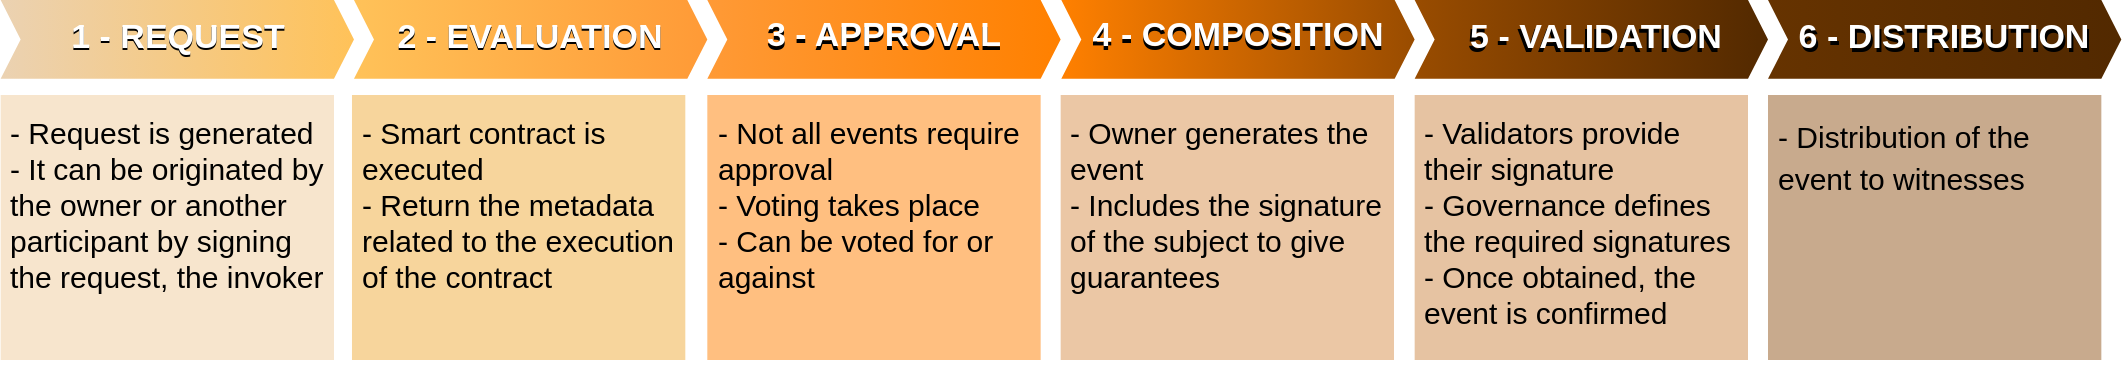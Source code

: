 <mxfile version="21.5.0" type="embed" pages="5">
    <diagram id="1zcTAVt1k4KSup7FvAfL" name="event-life-cycle">
        <mxGraphModel dx="994" dy="518" grid="1" gridSize="10" guides="1" tooltips="1" connect="1" arrows="1" fold="1" page="0" pageScale="1" pageWidth="827" pageHeight="1169" math="0" shadow="0">
            <root>
                <mxCell id="3D7FDG2aXA9G618_Kong-0"/>
                <mxCell id="3D7FDG2aXA9G618_Kong-1" parent="3D7FDG2aXA9G618_Kong-0"/>
                <mxCell id="3D7FDG2aXA9G618_Kong-7" value="&lt;div style=&quot;&quot;&gt;&lt;div style=&quot;&quot;&gt;&lt;span style=&quot;font-size: 15px; background-color: initial;&quot;&gt;- S&lt;/span&gt;mart contract is executed&lt;/div&gt;&lt;div style=&quot;&quot;&gt;- Return the metadata related to the execution of the contract&lt;/div&gt;&lt;/div&gt;" style="shape=rect;fillColor=#F7D59C;strokeColor=none;fontSize=15;html=1;whiteSpace=wrap;align=left;verticalAlign=top;spacing=5;rounded=0;" parent="3D7FDG2aXA9G618_Kong-1" vertex="1">
                    <mxGeometry x="-109.01" y="167.5" width="166.67" height="132.5" as="geometry"/>
                </mxCell>
                <mxCell id="3D7FDG2aXA9G618_Kong-10" value="&lt;div style=&quot;font-size: 15px;&quot;&gt;- Not all events require approval&lt;/div&gt;&lt;div style=&quot;font-size: 15px;&quot;&gt;- Voting takes place&lt;/div&gt;&lt;div style=&quot;font-size: 15px;&quot;&gt;-&amp;nbsp;Can be voted for or against&lt;/div&gt;" style="shape=rect;fillColor=#FFBF80;strokeColor=none;fontSize=15;html=1;whiteSpace=wrap;align=left;verticalAlign=top;spacing=5;rounded=0;" parent="3D7FDG2aXA9G618_Kong-1" vertex="1">
                    <mxGeometry x="68.66" y="167.5" width="166.67" height="132.5" as="geometry"/>
                </mxCell>
                <mxCell id="zji8N-b991imn8FverHJ-0" value="" style="shape=step;perimeter=stepPerimeter;whiteSpace=wrap;html=1;fixedSize=1;size=10;fillColor=#EBD2B2;strokeColor=none;fontSize=17;fontColor=#FFFFFF;fontStyle=1;align=center;rounded=0;gradientColor=#FFC259;gradientDirection=east;shadow=0;labelBorderColor=none;labelBackgroundColor=none;" parent="3D7FDG2aXA9G618_Kong-1" vertex="1">
                    <mxGeometry x="-284.68" y="120" width="176.67" height="39.375" as="geometry"/>
                </mxCell>
                <mxCell id="zji8N-b991imn8FverHJ-1" value="&lt;div style=&quot;font-size: 15px;&quot;&gt;- Request is generated&lt;/div&gt;&lt;div style=&quot;font-size: 15px;&quot;&gt;- It can be originated by the owner or another participant by signing the request, the invoker&lt;/div&gt;" style="shape=rect;fillColor=#F7E5CD;strokeColor=none;fontSize=15;html=1;whiteSpace=wrap;align=left;verticalAlign=top;spacing=5;rounded=0;" parent="3D7FDG2aXA9G618_Kong-1" vertex="1">
                    <mxGeometry x="-284.68" y="167.5" width="166.67" height="132.5" as="geometry"/>
                </mxCell>
                <mxCell id="PFTVn4rHt_c6S9Pr9B8e-0" value="" style="group" parent="3D7FDG2aXA9G618_Kong-1" vertex="1" connectable="0">
                    <mxGeometry x="68.657" y="120" width="176.67" height="184.69" as="geometry"/>
                </mxCell>
                <mxCell id="3D7FDG2aXA9G618_Kong-3" value="" style="shape=step;perimeter=stepPerimeter;whiteSpace=wrap;html=1;fixedSize=1;size=10;fillColor=#FF9A36;strokeColor=none;fontSize=17;fontColor=#FFFFFF;fontStyle=1;align=center;rounded=0;gradientColor=#FF8000;gradientDirection=east;" parent="PFTVn4rHt_c6S9Pr9B8e-0" vertex="1">
                    <mxGeometry x="1.421e-14" width="176.67" height="39.375" as="geometry"/>
                </mxCell>
                <mxCell id="MSrR4TBd-L7hS1zNSrKN-12" value="&lt;span style=&quot;font-size: 17px; font-weight: 700;&quot;&gt;3 - APPROVAL&lt;/span&gt;" style="text;html=1;strokeColor=none;fillColor=none;align=center;verticalAlign=middle;whiteSpace=wrap;rounded=0;shadow=1;labelBackgroundColor=none;labelBorderColor=none;fontColor=#000000;" parent="PFTVn4rHt_c6S9Pr9B8e-0" vertex="1">
                    <mxGeometry x="13.335" y="4.69" width="150" height="30" as="geometry"/>
                </mxCell>
                <mxCell id="MSrR4TBd-L7hS1zNSrKN-8" value="&lt;span style=&quot;font-size: 17px; font-weight: 700;&quot;&gt;3 - APPROVAL&lt;/span&gt;" style="text;html=1;strokeColor=none;fillColor=none;align=center;verticalAlign=middle;whiteSpace=wrap;rounded=0;shadow=0;labelBackgroundColor=none;labelBorderColor=none;fontColor=#FFFFFF;" parent="PFTVn4rHt_c6S9Pr9B8e-0" vertex="1">
                    <mxGeometry x="13.335" y="2.69" width="150" height="30" as="geometry"/>
                </mxCell>
                <mxCell id="MSrR4TBd-L7hS1zNSrKN-9" value="&lt;span style=&quot;font-size: 17px; font-weight: 700;&quot;&gt;1 - REQUEST&lt;/span&gt;" style="text;html=1;strokeColor=none;fillColor=none;align=center;verticalAlign=middle;whiteSpace=wrap;rounded=0;shadow=0;labelBackgroundColor=none;labelBorderColor=none;fontColor=#000000;" parent="3D7FDG2aXA9G618_Kong-1" vertex="1">
                    <mxGeometry x="-271.345" y="124.69" width="150" height="30" as="geometry"/>
                </mxCell>
                <mxCell id="MSrR4TBd-L7hS1zNSrKN-5" value="&lt;span style=&quot;font-size: 17px; font-weight: 700;&quot;&gt;1 - REQUEST&lt;/span&gt;" style="text;html=1;strokeColor=none;fillColor=none;align=center;verticalAlign=middle;whiteSpace=wrap;rounded=0;shadow=0;labelBackgroundColor=none;labelBorderColor=none;fontColor=#FFFFFF;" parent="3D7FDG2aXA9G618_Kong-1" vertex="1">
                    <mxGeometry x="-271.345" y="122.69" width="150" height="32" as="geometry"/>
                </mxCell>
                <mxCell id="3D7FDG2aXA9G618_Kong-2" value="" style="shape=step;perimeter=stepPerimeter;whiteSpace=wrap;html=1;fixedSize=1;size=10;fillColor=#FFC259;strokeColor=none;fontSize=17;fontColor=#FFFFFF;fontStyle=1;align=center;rounded=0;gradientColor=#FF9A36;gradientDirection=east;" parent="3D7FDG2aXA9G618_Kong-1" vertex="1">
                    <mxGeometry x="-108.01" y="120" width="176.67" height="39.375" as="geometry"/>
                </mxCell>
                <mxCell id="MSrR4TBd-L7hS1zNSrKN-11" value="&lt;span style=&quot;font-weight: 700; font-size: 17px;&quot;&gt;2 - EVALUATION&lt;/span&gt;" style="text;html=1;strokeColor=none;fillColor=none;align=center;verticalAlign=middle;whiteSpace=wrap;rounded=0;shadow=1;labelBackgroundColor=none;labelBorderColor=none;fontColor=#000000;" parent="3D7FDG2aXA9G618_Kong-1" vertex="1">
                    <mxGeometry x="-94.675" y="124.69" width="150" height="30" as="geometry"/>
                </mxCell>
                <mxCell id="MSrR4TBd-L7hS1zNSrKN-7" value="&lt;span style=&quot;font-size: 17px; font-weight: 700;&quot;&gt;2 - EVALUATION&lt;/span&gt;" style="text;html=1;strokeColor=none;fillColor=none;align=center;verticalAlign=middle;whiteSpace=wrap;rounded=0;shadow=0;labelBackgroundColor=none;labelBorderColor=none;fontColor=#FFFFFF;" parent="3D7FDG2aXA9G618_Kong-1" vertex="1">
                    <mxGeometry x="-94.675" y="124.25" width="150" height="30" as="geometry"/>
                </mxCell>
                <mxCell id="3D7FDG2aXA9G618_Kong-4" value="" style="shape=step;perimeter=stepPerimeter;whiteSpace=wrap;html=1;fixedSize=1;size=10;fillColor=#FF8000;strokeColor=none;fontSize=17;fontColor=#FFFFFF;fontStyle=1;align=center;rounded=0;gradientColor=#994C00;gradientDirection=east;" parent="3D7FDG2aXA9G618_Kong-1" vertex="1">
                    <mxGeometry x="245.66" y="120" width="176.67" height="39.38" as="geometry"/>
                </mxCell>
                <mxCell id="3D7FDG2aXA9G618_Kong-13" value="&lt;div style=&quot;font-size: 15px;&quot;&gt;&lt;div style=&quot;border-color: var(--border-color); font-size: 15px;&quot;&gt;&lt;div style=&quot;border-color: var(--border-color);&quot;&gt;- Owner generates the event&lt;/div&gt;&lt;div style=&quot;border-color: var(--border-color);&quot;&gt;- Includes the signature of the subject to give guarantees&lt;/div&gt;&lt;/div&gt;&lt;/div&gt;" style="shape=rect;fillColor=#EBC7A5;strokeColor=none;fontSize=15;html=1;whiteSpace=wrap;align=left;verticalAlign=top;spacing=5;rounded=0;" parent="3D7FDG2aXA9G618_Kong-1" vertex="1">
                    <mxGeometry x="245.33" y="167.5" width="166.67" height="132.5" as="geometry"/>
                </mxCell>
                <mxCell id="MSrR4TBd-L7hS1zNSrKN-10" value="&lt;span style=&quot;font-size: 17px; font-weight: 700;&quot;&gt;4 - COMPOSITION&lt;/span&gt;" style="text;html=1;strokeColor=none;fillColor=none;align=center;verticalAlign=middle;whiteSpace=wrap;rounded=0;shadow=1;labelBackgroundColor=none;labelBorderColor=none;fontColor=#000000;" parent="3D7FDG2aXA9G618_Kong-1" vertex="1">
                    <mxGeometry x="258.995" y="124.69" width="150" height="30" as="geometry"/>
                </mxCell>
                <mxCell id="MSrR4TBd-L7hS1zNSrKN-6" value="&lt;span style=&quot;font-size: 17px; font-weight: 700;&quot;&gt;4 - COMPOSITION&lt;/span&gt;" style="text;html=1;strokeColor=none;fillColor=none;align=center;verticalAlign=middle;whiteSpace=wrap;rounded=0;shadow=0;labelBackgroundColor=none;labelBorderColor=none;fontColor=#FFFFFF;" parent="3D7FDG2aXA9G618_Kong-1" vertex="1">
                    <mxGeometry x="258.995" y="122.69" width="150" height="30" as="geometry"/>
                </mxCell>
                <mxCell id="VXS1nXUSuqMABbqbhZp8-0" value="" style="shape=step;perimeter=stepPerimeter;whiteSpace=wrap;html=1;fixedSize=1;size=10;fillColor=#994C00;strokeColor=none;fontSize=17;fontColor=#FFFFFF;fontStyle=1;align=center;rounded=0;gradientColor=#522900;gradientDirection=east;" parent="3D7FDG2aXA9G618_Kong-1" vertex="1">
                    <mxGeometry x="422.33" y="120" width="176.67" height="39.38" as="geometry"/>
                </mxCell>
                <mxCell id="VXS1nXUSuqMABbqbhZp8-2" value="&lt;span style=&quot;font-size: 17px; font-weight: 700;&quot;&gt;5 - VALIDATION&lt;/span&gt;" style="text;html=1;strokeColor=none;fillColor=none;align=center;verticalAlign=middle;whiteSpace=wrap;rounded=0;shadow=1;labelBackgroundColor=none;labelBorderColor=none;fontColor=#000000;" parent="3D7FDG2aXA9G618_Kong-1" vertex="1">
                    <mxGeometry x="436.665" y="125.69" width="150" height="30" as="geometry"/>
                </mxCell>
                <mxCell id="VXS1nXUSuqMABbqbhZp8-3" value="&lt;span style=&quot;font-size: 17px; font-weight: 700;&quot;&gt;5 - VALIDATION&lt;/span&gt;" style="text;html=1;strokeColor=none;fillColor=none;align=center;verticalAlign=middle;whiteSpace=wrap;rounded=0;shadow=0;labelBackgroundColor=none;labelBorderColor=none;fontColor=#FFFFFF;" parent="3D7FDG2aXA9G618_Kong-1" vertex="1">
                    <mxGeometry x="440" y="124.25" width="145.66" height="30" as="geometry"/>
                </mxCell>
                <mxCell id="19" value="" style="shape=step;perimeter=stepPerimeter;whiteSpace=wrap;html=1;fixedSize=1;size=10;fillColor=#663300;strokeColor=none;fontSize=17;fontColor=#FFFFFF;fontStyle=1;align=center;rounded=0;gradientColor=#522900;gradientDirection=east;" vertex="1" parent="3D7FDG2aXA9G618_Kong-1">
                    <mxGeometry x="599" y="120" width="176.67" height="39.38" as="geometry"/>
                </mxCell>
                <mxCell id="20" value="&lt;div style=&quot;font-size: 15px; line-height: 140%;&quot;&gt;&lt;div style=&quot;line-height: 140%;&quot;&gt;- Distribution of the event to witnesses&lt;/div&gt;&lt;div style=&quot;line-height: 140%;&quot;&gt;&lt;br&gt;&lt;/div&gt;&lt;/div&gt;" style="shape=rect;fillColor=#c8aa8d;strokeColor=none;fontSize=16;html=1;whiteSpace=wrap;align=left;verticalAlign=top;spacing=5;rounded=0;" vertex="1" parent="3D7FDG2aXA9G618_Kong-1">
                    <mxGeometry x="599" y="167.5" width="166.67" height="132.5" as="geometry"/>
                </mxCell>
                <mxCell id="21" value="&lt;span style=&quot;font-weight: 700; font-size: 17px;&quot;&gt;6 - DISTRIBUTION&lt;/span&gt;" style="text;html=1;strokeColor=none;fillColor=none;align=center;verticalAlign=middle;whiteSpace=wrap;rounded=0;shadow=1;labelBackgroundColor=none;labelBorderColor=none;fontColor=#000000;" vertex="1" parent="3D7FDG2aXA9G618_Kong-1">
                    <mxGeometry x="613.335" y="125.69" width="150" height="30" as="geometry"/>
                </mxCell>
                <mxCell id="22" value="&lt;span style=&quot;font-size: 17px; font-weight: 700;&quot;&gt;6 - DISTRIBUTION&lt;/span&gt;" style="text;html=1;strokeColor=none;fillColor=none;align=center;verticalAlign=middle;whiteSpace=wrap;rounded=0;shadow=0;labelBackgroundColor=none;labelBorderColor=none;fontColor=#FFFFFF;" vertex="1" parent="3D7FDG2aXA9G618_Kong-1">
                    <mxGeometry x="612.335" y="124.25" width="150" height="30" as="geometry"/>
                </mxCell>
                <mxCell id="23" value="&lt;div style=&quot;font-size: 15px;&quot;&gt;&lt;div style=&quot;border-color: var(--border-color); font-size: 15px;&quot;&gt;- Validators provide their signature&lt;/div&gt;&lt;div style=&quot;border-color: var(--border-color); font-size: 15px;&quot;&gt;- Governance defines the required signatures&lt;/div&gt;&lt;div style=&quot;border-color: var(--border-color); font-size: 15px;&quot;&gt;- Once obtained, the event is confirmed&lt;/div&gt;&lt;/div&gt;" style="shape=rect;fillColor=#E6C3A2;strokeColor=none;fontSize=15;html=1;whiteSpace=wrap;align=left;verticalAlign=top;spacing=5;rounded=0;" vertex="1" parent="3D7FDG2aXA9G618_Kong-1">
                    <mxGeometry x="422.33" y="167.5" width="166.67" height="132.5" as="geometry"/>
                </mxCell>
            </root>
        </mxGraphModel>
    </diagram>
    <diagram name="elc-request" id="ZH4E3X_eIG_NYbIEjOJw">
        <mxGraphModel dx="1004" dy="414" grid="1" gridSize="10" guides="1" tooltips="1" connect="1" arrows="1" fold="1" page="1" pageScale="1" pageWidth="827" pageHeight="1169" math="0" shadow="0">
            <root>
                <mxCell id="dDCduzP2diUJze8aiC3Q-0"/>
                <mxCell id="dDCduzP2diUJze8aiC3Q-1" parent="dDCduzP2diUJze8aiC3Q-0"/>
                <mxCell id="dDCduzP2diUJze8aiC3Q-3" value="" style="group" parent="dDCduzP2diUJze8aiC3Q-1" vertex="1" connectable="0">
                    <mxGeometry x="200" y="240" width="120" height="65" as="geometry"/>
                </mxCell>
                <mxCell id="dDCduzP2diUJze8aiC3Q-4" value="&lt;div&gt;&lt;br&gt;&lt;/div&gt;" style="rounded=1;whiteSpace=wrap;html=1;fillColor=#fff2cc;strokeColor=#d6b656;" parent="dDCduzP2diUJze8aiC3Q-3" vertex="1">
                    <mxGeometry width="120" height="65" as="geometry"/>
                </mxCell>
                <mxCell id="dDCduzP2diUJze8aiC3Q-5" value="Event request" style="text;html=1;strokeColor=none;fillColor=none;align=center;verticalAlign=middle;whiteSpace=wrap;rounded=0;" parent="dDCduzP2diUJze8aiC3Q-3" vertex="1">
                    <mxGeometry x="15" y="3" width="90" height="10" as="geometry"/>
                </mxCell>
                <mxCell id="dDCduzP2diUJze8aiC3Q-6" value="&lt;div&gt;Invoker signature&lt;br&gt;&lt;/div&gt;" style="rounded=1;whiteSpace=wrap;html=1;fillColor=#f8cecc;strokeColor=#b85450;dashed=1;" parent="dDCduzP2diUJze8aiC3Q-3" vertex="1">
                    <mxGeometry x="10" y="40" width="100" height="20" as="geometry"/>
                </mxCell>
                <mxCell id="dDCduzP2diUJze8aiC3Q-7" value="&lt;div&gt;Content&lt;br&gt;&lt;/div&gt;" style="rounded=1;whiteSpace=wrap;html=1;fillColor=#dae8fc;strokeColor=#6c8ebf;" parent="dDCduzP2diUJze8aiC3Q-3" vertex="1">
                    <mxGeometry x="10" y="16" width="100" height="20" as="geometry"/>
                </mxCell>
            </root>
        </mxGraphModel>
    </diagram>
    <diagram name="elc-approval" id="gNj-EA2J8fHijZxM0nG6">
        <mxGraphModel dx="1004" dy="414" grid="1" gridSize="10" guides="1" tooltips="1" connect="1" arrows="1" fold="1" page="1" pageScale="1" pageWidth="827" pageHeight="1169" math="0" shadow="0">
            <root>
                <mxCell id="Jkv9Ta_9DxzxKRtZIUc8-0"/>
                <mxCell id="Jkv9Ta_9DxzxKRtZIUc8-1" parent="Jkv9Ta_9DxzxKRtZIUc8-0"/>
                <mxCell id="Jkv9Ta_9DxzxKRtZIUc8-2" value="" style="group" parent="Jkv9Ta_9DxzxKRtZIUc8-1" vertex="1" connectable="0">
                    <mxGeometry x="20" y="250" width="120" height="106" as="geometry"/>
                </mxCell>
                <mxCell id="Jkv9Ta_9DxzxKRtZIUc8-3" value="" style="group" parent="Jkv9Ta_9DxzxKRtZIUc8-2" vertex="1" connectable="0">
                    <mxGeometry width="120" height="65" as="geometry"/>
                </mxCell>
                <mxCell id="Jkv9Ta_9DxzxKRtZIUc8-4" value="&lt;div&gt;&lt;br&gt;&lt;/div&gt;" style="rounded=1;whiteSpace=wrap;html=1;fillColor=#fff2cc;strokeColor=#d6b656;" parent="Jkv9Ta_9DxzxKRtZIUc8-3" vertex="1">
                    <mxGeometry width="120" height="65" as="geometry"/>
                </mxCell>
                <mxCell id="Jkv9Ta_9DxzxKRtZIUc8-5" value="Event request" style="text;html=1;strokeColor=none;fillColor=none;align=center;verticalAlign=middle;whiteSpace=wrap;rounded=0;" parent="Jkv9Ta_9DxzxKRtZIUc8-3" vertex="1">
                    <mxGeometry x="15" y="3" width="90" height="10" as="geometry"/>
                </mxCell>
                <mxCell id="Jkv9Ta_9DxzxKRtZIUc8-6" value="&lt;div&gt;Invoker signature&lt;br&gt;&lt;/div&gt;" style="rounded=1;whiteSpace=wrap;html=1;fillColor=#f8cecc;strokeColor=#b85450;dashed=1;" parent="Jkv9Ta_9DxzxKRtZIUc8-3" vertex="1">
                    <mxGeometry x="10" y="40" width="100" height="20" as="geometry"/>
                </mxCell>
                <mxCell id="Jkv9Ta_9DxzxKRtZIUc8-7" value="&lt;div&gt;Content&lt;br&gt;&lt;/div&gt;" style="rounded=1;whiteSpace=wrap;html=1;fillColor=#dae8fc;strokeColor=#6c8ebf;" parent="Jkv9Ta_9DxzxKRtZIUc8-3" vertex="1">
                    <mxGeometry x="10" y="16" width="100" height="20" as="geometry"/>
                </mxCell>
                <mxCell id="Jkv9Ta_9DxzxKRtZIUc8-8" value="" style="group" parent="Jkv9Ta_9DxzxKRtZIUc8-1" vertex="1" connectable="0">
                    <mxGeometry x="190" y="230" width="120" height="106" as="geometry"/>
                </mxCell>
                <mxCell id="Jkv9Ta_9DxzxKRtZIUc8-9" value="" style="group" parent="Jkv9Ta_9DxzxKRtZIUc8-8" vertex="1" connectable="0">
                    <mxGeometry y="77" width="120" height="29" as="geometry"/>
                </mxCell>
                <mxCell id="Jkv9Ta_9DxzxKRtZIUc8-10" value="&lt;div&gt;Approver signature&lt;br&gt;&lt;/div&gt;" style="rounded=1;whiteSpace=wrap;html=1;fillColor=#f8cecc;strokeColor=#b85450;dashed=1;" parent="Jkv9Ta_9DxzxKRtZIUc8-9" vertex="1">
                    <mxGeometry width="110" height="20" as="geometry"/>
                </mxCell>
                <mxCell id="Jkv9Ta_9DxzxKRtZIUc8-11" value="&lt;div&gt;Approver signature&lt;br&gt;&lt;/div&gt;" style="rounded=1;whiteSpace=wrap;html=1;fillColor=#f8cecc;strokeColor=#b85450;dashed=1;" parent="Jkv9Ta_9DxzxKRtZIUc8-9" vertex="1">
                    <mxGeometry x="5" y="5" width="110" height="20" as="geometry"/>
                </mxCell>
                <mxCell id="Jkv9Ta_9DxzxKRtZIUc8-12" value="&lt;div&gt;Approver signature&lt;br&gt;&lt;/div&gt;" style="rounded=1;whiteSpace=wrap;html=1;fillColor=#f8cecc;strokeColor=#b85450;dashed=1;" parent="Jkv9Ta_9DxzxKRtZIUc8-9" vertex="1">
                    <mxGeometry x="10" y="9" width="110" height="20" as="geometry"/>
                </mxCell>
                <mxCell id="Jkv9Ta_9DxzxKRtZIUc8-13" style="edgeStyle=none;html=1;exitX=0.5;exitY=0;exitDx=0;exitDy=0;entryX=0.459;entryY=1.002;entryDx=0;entryDy=0;entryPerimeter=0;" parent="Jkv9Ta_9DxzxKRtZIUc8-8" source="Jkv9Ta_9DxzxKRtZIUc8-10" target="Jkv9Ta_9DxzxKRtZIUc8-15" edge="1">
                    <mxGeometry relative="1" as="geometry">
                        <mxPoint x="64" y="80" as="sourcePoint"/>
                        <mxPoint x="55" y="70" as="targetPoint"/>
                    </mxGeometry>
                </mxCell>
                <mxCell id="Jkv9Ta_9DxzxKRtZIUc8-14" value="" style="group" parent="Jkv9Ta_9DxzxKRtZIUc8-8" vertex="1" connectable="0">
                    <mxGeometry width="120" height="65" as="geometry"/>
                </mxCell>
                <mxCell id="Jkv9Ta_9DxzxKRtZIUc8-15" value="&lt;div&gt;&lt;br&gt;&lt;/div&gt;" style="rounded=1;whiteSpace=wrap;html=1;fillColor=#fff2cc;strokeColor=#d6b656;" parent="Jkv9Ta_9DxzxKRtZIUc8-14" vertex="1">
                    <mxGeometry width="120" height="65" as="geometry"/>
                </mxCell>
                <mxCell id="Jkv9Ta_9DxzxKRtZIUc8-16" value="Event request" style="text;html=1;strokeColor=none;fillColor=none;align=center;verticalAlign=middle;whiteSpace=wrap;rounded=0;" parent="Jkv9Ta_9DxzxKRtZIUc8-14" vertex="1">
                    <mxGeometry x="15" y="3" width="90" height="10" as="geometry"/>
                </mxCell>
                <mxCell id="Jkv9Ta_9DxzxKRtZIUc8-17" value="&lt;div&gt;Invoker signature&lt;br&gt;&lt;/div&gt;" style="rounded=1;whiteSpace=wrap;html=1;fillColor=#f8cecc;strokeColor=#b85450;dashed=1;" parent="Jkv9Ta_9DxzxKRtZIUc8-14" vertex="1">
                    <mxGeometry x="10" y="40" width="100" height="20" as="geometry"/>
                </mxCell>
                <mxCell id="Jkv9Ta_9DxzxKRtZIUc8-18" value="&lt;div&gt;Content&lt;br&gt;&lt;/div&gt;" style="rounded=1;whiteSpace=wrap;html=1;fillColor=#dae8fc;strokeColor=#6c8ebf;" parent="Jkv9Ta_9DxzxKRtZIUc8-14" vertex="1">
                    <mxGeometry x="10" y="16" width="100" height="20" as="geometry"/>
                </mxCell>
                <mxCell id="Jkv9Ta_9DxzxKRtZIUc8-19" value="" style="shape=flexArrow;endArrow=classic;html=1;fillColor=#A1A1A1;strokeColor=none;width=7.222;endSize=4.203;endWidth=11.883;" parent="Jkv9Ta_9DxzxKRtZIUc8-1" edge="1">
                    <mxGeometry width="50" height="50" relative="1" as="geometry">
                        <mxPoint x="150" y="282.76" as="sourcePoint"/>
                        <mxPoint x="180" y="282.76" as="targetPoint"/>
                    </mxGeometry>
                </mxCell>
            </root>
        </mxGraphModel>
    </diagram>
    <diagram id="ZJOfFJzypOt2eD_Vw1f1" name="elc-generation">
        <mxGraphModel dx="1004" dy="414" grid="1" gridSize="10" guides="1" tooltips="1" connect="1" arrows="1" fold="1" page="1" pageScale="1" pageWidth="827" pageHeight="1169" math="0" shadow="0">
            <root>
                <mxCell id="0"/>
                <mxCell id="1" parent="0"/>
                <mxCell id="nVv_LCEXnK_jE2LSABRJ-8" value="" style="group" parent="1" vertex="1" connectable="0">
                    <mxGeometry x="20" y="250" width="120" height="106" as="geometry"/>
                </mxCell>
                <mxCell id="nVv_LCEXnK_jE2LSABRJ-14" value="" style="group" parent="nVv_LCEXnK_jE2LSABRJ-8" vertex="1" connectable="0">
                    <mxGeometry width="120" height="65" as="geometry"/>
                </mxCell>
                <mxCell id="nVv_LCEXnK_jE2LSABRJ-15" value="&lt;div&gt;&lt;br&gt;&lt;/div&gt;" style="rounded=1;whiteSpace=wrap;html=1;fillColor=#fff2cc;strokeColor=#d6b656;" parent="nVv_LCEXnK_jE2LSABRJ-14" vertex="1">
                    <mxGeometry width="120" height="65" as="geometry"/>
                </mxCell>
                <mxCell id="nVv_LCEXnK_jE2LSABRJ-16" value="Event request" style="text;html=1;strokeColor=none;fillColor=none;align=center;verticalAlign=middle;whiteSpace=wrap;rounded=0;" parent="nVv_LCEXnK_jE2LSABRJ-14" vertex="1">
                    <mxGeometry x="15" y="3" width="90" height="10" as="geometry"/>
                </mxCell>
                <mxCell id="nVv_LCEXnK_jE2LSABRJ-17" value="&lt;div&gt;Invoker signature&lt;br&gt;&lt;/div&gt;" style="rounded=1;whiteSpace=wrap;html=1;fillColor=#f8cecc;strokeColor=#b85450;dashed=1;" parent="nVv_LCEXnK_jE2LSABRJ-14" vertex="1">
                    <mxGeometry x="10" y="40" width="100" height="20" as="geometry"/>
                </mxCell>
                <mxCell id="nVv_LCEXnK_jE2LSABRJ-18" value="&lt;div&gt;Content&lt;br&gt;&lt;/div&gt;" style="rounded=1;whiteSpace=wrap;html=1;fillColor=#dae8fc;strokeColor=#6c8ebf;" parent="nVv_LCEXnK_jE2LSABRJ-14" vertex="1">
                    <mxGeometry x="10" y="16" width="100" height="20" as="geometry"/>
                </mxCell>
                <mxCell id="nVv_LCEXnK_jE2LSABRJ-62" value="" style="group" parent="1" vertex="1" connectable="0">
                    <mxGeometry x="190" y="230" width="120" height="106" as="geometry"/>
                </mxCell>
                <mxCell id="nVv_LCEXnK_jE2LSABRJ-63" value="" style="group" parent="nVv_LCEXnK_jE2LSABRJ-62" vertex="1" connectable="0">
                    <mxGeometry y="77" width="120" height="29" as="geometry"/>
                </mxCell>
                <mxCell id="nVv_LCEXnK_jE2LSABRJ-64" value="&lt;div&gt;Approver signature&lt;br&gt;&lt;/div&gt;" style="rounded=1;whiteSpace=wrap;html=1;fillColor=#f8cecc;strokeColor=#b85450;dashed=1;" parent="nVv_LCEXnK_jE2LSABRJ-63" vertex="1">
                    <mxGeometry width="110" height="20" as="geometry"/>
                </mxCell>
                <mxCell id="nVv_LCEXnK_jE2LSABRJ-65" value="&lt;div&gt;Approver signature&lt;br&gt;&lt;/div&gt;" style="rounded=1;whiteSpace=wrap;html=1;fillColor=#f8cecc;strokeColor=#b85450;dashed=1;" parent="nVv_LCEXnK_jE2LSABRJ-63" vertex="1">
                    <mxGeometry x="5" y="5" width="110" height="20" as="geometry"/>
                </mxCell>
                <mxCell id="nVv_LCEXnK_jE2LSABRJ-66" value="&lt;div&gt;Approver signature&lt;br&gt;&lt;/div&gt;" style="rounded=1;whiteSpace=wrap;html=1;fillColor=#f8cecc;strokeColor=#b85450;dashed=1;" parent="nVv_LCEXnK_jE2LSABRJ-63" vertex="1">
                    <mxGeometry x="10" y="9" width="110" height="20" as="geometry"/>
                </mxCell>
                <mxCell id="nVv_LCEXnK_jE2LSABRJ-67" style="edgeStyle=none;html=1;exitX=0.5;exitY=0;exitDx=0;exitDy=0;entryX=0.459;entryY=1.002;entryDx=0;entryDy=0;entryPerimeter=0;" parent="nVv_LCEXnK_jE2LSABRJ-62" source="nVv_LCEXnK_jE2LSABRJ-64" target="nVv_LCEXnK_jE2LSABRJ-69" edge="1">
                    <mxGeometry relative="1" as="geometry">
                        <mxPoint x="64" y="80" as="sourcePoint"/>
                        <mxPoint x="55" y="70" as="targetPoint"/>
                    </mxGeometry>
                </mxCell>
                <mxCell id="nVv_LCEXnK_jE2LSABRJ-68" value="" style="group" parent="nVv_LCEXnK_jE2LSABRJ-62" vertex="1" connectable="0">
                    <mxGeometry width="120" height="65" as="geometry"/>
                </mxCell>
                <mxCell id="nVv_LCEXnK_jE2LSABRJ-69" value="&lt;div&gt;&lt;br&gt;&lt;/div&gt;" style="rounded=1;whiteSpace=wrap;html=1;fillColor=#fff2cc;strokeColor=#d6b656;" parent="nVv_LCEXnK_jE2LSABRJ-68" vertex="1">
                    <mxGeometry width="120" height="65" as="geometry"/>
                </mxCell>
                <mxCell id="nVv_LCEXnK_jE2LSABRJ-70" value="Event request" style="text;html=1;strokeColor=none;fillColor=none;align=center;verticalAlign=middle;whiteSpace=wrap;rounded=0;" parent="nVv_LCEXnK_jE2LSABRJ-68" vertex="1">
                    <mxGeometry x="15" y="3" width="90" height="10" as="geometry"/>
                </mxCell>
                <mxCell id="nVv_LCEXnK_jE2LSABRJ-71" value="&lt;div&gt;Invoker signature&lt;br&gt;&lt;/div&gt;" style="rounded=1;whiteSpace=wrap;html=1;fillColor=#f8cecc;strokeColor=#b85450;dashed=1;" parent="nVv_LCEXnK_jE2LSABRJ-68" vertex="1">
                    <mxGeometry x="10" y="40" width="100" height="20" as="geometry"/>
                </mxCell>
                <mxCell id="nVv_LCEXnK_jE2LSABRJ-72" value="&lt;div&gt;Content&lt;br&gt;&lt;/div&gt;" style="rounded=1;whiteSpace=wrap;html=1;fillColor=#dae8fc;strokeColor=#6c8ebf;" parent="nVv_LCEXnK_jE2LSABRJ-68" vertex="1">
                    <mxGeometry x="10" y="16" width="100" height="20" as="geometry"/>
                </mxCell>
                <mxCell id="JnJ1rThP4SIoPzgBZPe8-23" value="" style="shape=flexArrow;endArrow=classic;html=1;fillColor=#A1A1A1;strokeColor=none;width=7.222;endSize=4.203;endWidth=11.883;" parent="1" edge="1">
                    <mxGeometry width="50" height="50" relative="1" as="geometry">
                        <mxPoint x="150" y="282.76" as="sourcePoint"/>
                        <mxPoint x="180" y="282.76" as="targetPoint"/>
                    </mxGeometry>
                </mxCell>
                <mxCell id="JnJ1rThP4SIoPzgBZPe8-25" value="" style="shape=flexArrow;endArrow=classic;html=1;fillColor=#A1A1A1;strokeColor=none;width=7.222;endSize=4.203;endWidth=11.883;" parent="1" edge="1">
                    <mxGeometry width="50" height="50" relative="1" as="geometry">
                        <mxPoint x="320" y="282.76" as="sourcePoint"/>
                        <mxPoint x="350" y="282.76" as="targetPoint"/>
                    </mxGeometry>
                </mxCell>
                <mxCell id="JnJ1rThP4SIoPzgBZPe8-30" value="" style="group" parent="1" vertex="1" connectable="0">
                    <mxGeometry x="360" y="181" width="140" height="225" as="geometry"/>
                </mxCell>
                <mxCell id="JnJ1rThP4SIoPzgBZPe8-24" value="" style="group" parent="JnJ1rThP4SIoPzgBZPe8-30" vertex="1" connectable="0">
                    <mxGeometry width="140" height="190" as="geometry"/>
                </mxCell>
                <mxCell id="FTUDNyqa-5ZmyVYh3qCi-1" value="" style="rounded=1;whiteSpace=wrap;html=1;fillColor=#f5f5f5;fontColor=#333333;strokeColor=#666666;" parent="JnJ1rThP4SIoPzgBZPe8-24" vertex="1">
                    <mxGeometry width="140" height="190" as="geometry"/>
                </mxCell>
                <mxCell id="FTUDNyqa-5ZmyVYh3qCi-2" value="&lt;div&gt;Previous event hash&lt;br&gt;&lt;/div&gt;" style="rounded=1;whiteSpace=wrap;html=1;fillColor=#d5e8d4;strokeColor=#82b366;" parent="JnJ1rThP4SIoPzgBZPe8-24" vertex="1">
                    <mxGeometry x="10" y="132" width="120" height="20" as="geometry"/>
                </mxCell>
                <mxCell id="FTUDNyqa-5ZmyVYh3qCi-5" value="&lt;div&gt;Event metainfo&lt;br&gt;&lt;/div&gt;" style="rounded=1;whiteSpace=wrap;html=1;fillColor=#dae8fc;strokeColor=#6c8ebf;" parent="JnJ1rThP4SIoPzgBZPe8-24" vertex="1">
                    <mxGeometry x="10" y="157" width="120" height="20" as="geometry"/>
                </mxCell>
                <mxCell id="FTUDNyqa-5ZmyVYh3qCi-6" value="Event" style="text;html=1;strokeColor=none;fillColor=none;align=center;verticalAlign=middle;whiteSpace=wrap;rounded=0;" parent="JnJ1rThP4SIoPzgBZPe8-24" vertex="1">
                    <mxGeometry x="40" y="6" width="60" height="10" as="geometry"/>
                </mxCell>
                <mxCell id="FTUDNyqa-5ZmyVYh3qCi-7" value="" style="group" parent="JnJ1rThP4SIoPzgBZPe8-24" vertex="1" connectable="0">
                    <mxGeometry x="10" y="20" width="120" height="106" as="geometry"/>
                </mxCell>
                <mxCell id="FTUDNyqa-5ZmyVYh3qCi-8" value="" style="group" parent="FTUDNyqa-5ZmyVYh3qCi-7" vertex="1" connectable="0">
                    <mxGeometry y="77" width="120" height="29" as="geometry"/>
                </mxCell>
                <mxCell id="FTUDNyqa-5ZmyVYh3qCi-9" value="&lt;div&gt;Approver signature&lt;br&gt;&lt;/div&gt;" style="rounded=1;whiteSpace=wrap;html=1;fillColor=#f8cecc;strokeColor=#b85450;dashed=1;" parent="FTUDNyqa-5ZmyVYh3qCi-8" vertex="1">
                    <mxGeometry width="110" height="20" as="geometry"/>
                </mxCell>
                <mxCell id="FTUDNyqa-5ZmyVYh3qCi-10" value="&lt;div&gt;Approver signature&lt;br&gt;&lt;/div&gt;" style="rounded=1;whiteSpace=wrap;html=1;fillColor=#f8cecc;strokeColor=#b85450;dashed=1;" parent="FTUDNyqa-5ZmyVYh3qCi-8" vertex="1">
                    <mxGeometry x="5" y="5" width="110" height="20" as="geometry"/>
                </mxCell>
                <mxCell id="FTUDNyqa-5ZmyVYh3qCi-11" value="&lt;div&gt;Approver signature&lt;br&gt;&lt;/div&gt;" style="rounded=1;whiteSpace=wrap;html=1;fillColor=#f8cecc;strokeColor=#b85450;dashed=1;" parent="FTUDNyqa-5ZmyVYh3qCi-8" vertex="1">
                    <mxGeometry x="10" y="9" width="110" height="20" as="geometry"/>
                </mxCell>
                <mxCell id="FTUDNyqa-5ZmyVYh3qCi-12" style="edgeStyle=none;html=1;exitX=0.5;exitY=0;exitDx=0;exitDy=0;entryX=0.459;entryY=1.002;entryDx=0;entryDy=0;entryPerimeter=0;" parent="FTUDNyqa-5ZmyVYh3qCi-7" source="FTUDNyqa-5ZmyVYh3qCi-9" target="FTUDNyqa-5ZmyVYh3qCi-14" edge="1">
                    <mxGeometry relative="1" as="geometry">
                        <mxPoint x="64" y="80" as="sourcePoint"/>
                        <mxPoint x="55" y="70" as="targetPoint"/>
                    </mxGeometry>
                </mxCell>
                <mxCell id="FTUDNyqa-5ZmyVYh3qCi-13" value="" style="group" parent="FTUDNyqa-5ZmyVYh3qCi-7" vertex="1" connectable="0">
                    <mxGeometry width="120" height="65" as="geometry"/>
                </mxCell>
                <mxCell id="FTUDNyqa-5ZmyVYh3qCi-14" value="&lt;div&gt;&lt;br&gt;&lt;/div&gt;" style="rounded=1;whiteSpace=wrap;html=1;fillColor=#fff2cc;strokeColor=#d6b656;" parent="FTUDNyqa-5ZmyVYh3qCi-13" vertex="1">
                    <mxGeometry width="120" height="65" as="geometry"/>
                </mxCell>
                <mxCell id="FTUDNyqa-5ZmyVYh3qCi-15" value="Event request" style="text;html=1;strokeColor=none;fillColor=none;align=center;verticalAlign=middle;whiteSpace=wrap;rounded=0;" parent="FTUDNyqa-5ZmyVYh3qCi-13" vertex="1">
                    <mxGeometry x="15" y="3" width="90" height="10" as="geometry"/>
                </mxCell>
                <mxCell id="FTUDNyqa-5ZmyVYh3qCi-16" value="&lt;div&gt;Invoker signature&lt;br&gt;&lt;/div&gt;" style="rounded=1;whiteSpace=wrap;html=1;fillColor=#f8cecc;strokeColor=#b85450;dashed=1;" parent="FTUDNyqa-5ZmyVYh3qCi-13" vertex="1">
                    <mxGeometry x="10" y="40" width="100" height="20" as="geometry"/>
                </mxCell>
                <mxCell id="FTUDNyqa-5ZmyVYh3qCi-17" value="&lt;div&gt;Content&lt;br&gt;&lt;/div&gt;" style="rounded=1;whiteSpace=wrap;html=1;fillColor=#dae8fc;strokeColor=#6c8ebf;" parent="FTUDNyqa-5ZmyVYh3qCi-13" vertex="1">
                    <mxGeometry x="10" y="16" width="100" height="20" as="geometry"/>
                </mxCell>
                <mxCell id="JnJ1rThP4SIoPzgBZPe8-28" style="rounded=0;orthogonalLoop=1;jettySize=auto;html=1;exitX=0.5;exitY=0;exitDx=0;exitDy=0;entryX=0.5;entryY=1;entryDx=0;entryDy=0;" parent="JnJ1rThP4SIoPzgBZPe8-30" source="JnJ1rThP4SIoPzgBZPe8-29" edge="1">
                    <mxGeometry relative="1" as="geometry">
                        <mxPoint x="70" y="190" as="targetPoint"/>
                    </mxGeometry>
                </mxCell>
                <mxCell id="JnJ1rThP4SIoPzgBZPe8-29" value="&lt;div&gt;Subject signature&lt;br&gt;&lt;/div&gt;" style="rounded=1;whiteSpace=wrap;html=1;fillColor=#f8cecc;strokeColor=#b85450;" parent="JnJ1rThP4SIoPzgBZPe8-30" vertex="1">
                    <mxGeometry y="206" width="140" height="19" as="geometry"/>
                </mxCell>
            </root>
        </mxGraphModel>
    </diagram>
    <diagram name="elc-validation" id="hK-6k23ux32MeOjTGYsU">
        <mxGraphModel dx="1004" dy="414" grid="1" gridSize="10" guides="1" tooltips="1" connect="1" arrows="1" fold="1" page="1" pageScale="1" pageWidth="827" pageHeight="1169" math="0" shadow="0">
            <root>
                <mxCell id="eqACoX-H41hGvcfy850g-0"/>
                <mxCell id="eqACoX-H41hGvcfy850g-1" parent="eqACoX-H41hGvcfy850g-0"/>
                <mxCell id="eqACoX-H41hGvcfy850g-2" value="" style="group" parent="eqACoX-H41hGvcfy850g-1" vertex="1" connectable="0">
                    <mxGeometry x="20" y="250" width="120" height="106" as="geometry"/>
                </mxCell>
                <mxCell id="eqACoX-H41hGvcfy850g-3" value="" style="group" parent="eqACoX-H41hGvcfy850g-2" vertex="1" connectable="0">
                    <mxGeometry width="120" height="65" as="geometry"/>
                </mxCell>
                <mxCell id="eqACoX-H41hGvcfy850g-4" value="&lt;div&gt;&lt;br&gt;&lt;/div&gt;" style="rounded=1;whiteSpace=wrap;html=1;fillColor=#fff2cc;strokeColor=#d6b656;" parent="eqACoX-H41hGvcfy850g-3" vertex="1">
                    <mxGeometry width="120" height="65" as="geometry"/>
                </mxCell>
                <mxCell id="eqACoX-H41hGvcfy850g-5" value="Event request" style="text;html=1;strokeColor=none;fillColor=none;align=center;verticalAlign=middle;whiteSpace=wrap;rounded=0;" parent="eqACoX-H41hGvcfy850g-3" vertex="1">
                    <mxGeometry x="15" y="3" width="90" height="10" as="geometry"/>
                </mxCell>
                <mxCell id="eqACoX-H41hGvcfy850g-6" value="&lt;div&gt;Invoker signature&lt;br&gt;&lt;/div&gt;" style="rounded=1;whiteSpace=wrap;html=1;fillColor=#f8cecc;strokeColor=#b85450;dashed=1;" parent="eqACoX-H41hGvcfy850g-3" vertex="1">
                    <mxGeometry x="10" y="40" width="100" height="20" as="geometry"/>
                </mxCell>
                <mxCell id="eqACoX-H41hGvcfy850g-7" value="&lt;div&gt;Content&lt;br&gt;&lt;/div&gt;" style="rounded=1;whiteSpace=wrap;html=1;fillColor=#dae8fc;strokeColor=#6c8ebf;" parent="eqACoX-H41hGvcfy850g-3" vertex="1">
                    <mxGeometry x="10" y="16" width="100" height="20" as="geometry"/>
                </mxCell>
                <mxCell id="eqACoX-H41hGvcfy850g-8" value="" style="group" parent="eqACoX-H41hGvcfy850g-1" vertex="1" connectable="0">
                    <mxGeometry x="190" y="230" width="120" height="106" as="geometry"/>
                </mxCell>
                <mxCell id="eqACoX-H41hGvcfy850g-9" value="" style="group" parent="eqACoX-H41hGvcfy850g-8" vertex="1" connectable="0">
                    <mxGeometry y="77" width="120" height="29" as="geometry"/>
                </mxCell>
                <mxCell id="eqACoX-H41hGvcfy850g-10" value="&lt;div&gt;Approver signature&lt;br&gt;&lt;/div&gt;" style="rounded=1;whiteSpace=wrap;html=1;fillColor=#f8cecc;strokeColor=#b85450;dashed=1;" parent="eqACoX-H41hGvcfy850g-9" vertex="1">
                    <mxGeometry width="110" height="20" as="geometry"/>
                </mxCell>
                <mxCell id="eqACoX-H41hGvcfy850g-11" value="&lt;div&gt;Approver signature&lt;br&gt;&lt;/div&gt;" style="rounded=1;whiteSpace=wrap;html=1;fillColor=#f8cecc;strokeColor=#b85450;dashed=1;" parent="eqACoX-H41hGvcfy850g-9" vertex="1">
                    <mxGeometry x="5" y="5" width="110" height="20" as="geometry"/>
                </mxCell>
                <mxCell id="eqACoX-H41hGvcfy850g-12" value="&lt;div&gt;Approver signature&lt;br&gt;&lt;/div&gt;" style="rounded=1;whiteSpace=wrap;html=1;fillColor=#f8cecc;strokeColor=#b85450;dashed=1;" parent="eqACoX-H41hGvcfy850g-9" vertex="1">
                    <mxGeometry x="10" y="9" width="110" height="20" as="geometry"/>
                </mxCell>
                <mxCell id="eqACoX-H41hGvcfy850g-13" style="edgeStyle=none;html=1;exitX=0.5;exitY=0;exitDx=0;exitDy=0;entryX=0.459;entryY=1.002;entryDx=0;entryDy=0;entryPerimeter=0;" parent="eqACoX-H41hGvcfy850g-8" source="eqACoX-H41hGvcfy850g-10" target="eqACoX-H41hGvcfy850g-15" edge="1">
                    <mxGeometry relative="1" as="geometry">
                        <mxPoint x="64" y="80" as="sourcePoint"/>
                        <mxPoint x="55" y="70" as="targetPoint"/>
                    </mxGeometry>
                </mxCell>
                <mxCell id="eqACoX-H41hGvcfy850g-14" value="" style="group" parent="eqACoX-H41hGvcfy850g-8" vertex="1" connectable="0">
                    <mxGeometry width="120" height="65" as="geometry"/>
                </mxCell>
                <mxCell id="eqACoX-H41hGvcfy850g-15" value="&lt;div&gt;&lt;br&gt;&lt;/div&gt;" style="rounded=1;whiteSpace=wrap;html=1;fillColor=#fff2cc;strokeColor=#d6b656;" parent="eqACoX-H41hGvcfy850g-14" vertex="1">
                    <mxGeometry width="120" height="65" as="geometry"/>
                </mxCell>
                <mxCell id="eqACoX-H41hGvcfy850g-16" value="Event request" style="text;html=1;strokeColor=none;fillColor=none;align=center;verticalAlign=middle;whiteSpace=wrap;rounded=0;" parent="eqACoX-H41hGvcfy850g-14" vertex="1">
                    <mxGeometry x="15" y="3" width="90" height="10" as="geometry"/>
                </mxCell>
                <mxCell id="eqACoX-H41hGvcfy850g-17" value="&lt;div&gt;Invoker signature&lt;br&gt;&lt;/div&gt;" style="rounded=1;whiteSpace=wrap;html=1;fillColor=#f8cecc;strokeColor=#b85450;dashed=1;" parent="eqACoX-H41hGvcfy850g-14" vertex="1">
                    <mxGeometry x="10" y="40" width="100" height="20" as="geometry"/>
                </mxCell>
                <mxCell id="eqACoX-H41hGvcfy850g-18" value="&lt;div&gt;Content&lt;br&gt;&lt;/div&gt;" style="rounded=1;whiteSpace=wrap;html=1;fillColor=#dae8fc;strokeColor=#6c8ebf;" parent="eqACoX-H41hGvcfy850g-14" vertex="1">
                    <mxGeometry x="10" y="16" width="100" height="20" as="geometry"/>
                </mxCell>
                <mxCell id="eqACoX-H41hGvcfy850g-19" value="" style="shape=flexArrow;endArrow=classic;html=1;fillColor=#A1A1A1;strokeColor=none;width=7.222;endSize=4.203;endWidth=11.883;" parent="eqACoX-H41hGvcfy850g-1" edge="1">
                    <mxGeometry width="50" height="50" relative="1" as="geometry">
                        <mxPoint x="150" y="282.76" as="sourcePoint"/>
                        <mxPoint x="180" y="282.76" as="targetPoint"/>
                    </mxGeometry>
                </mxCell>
                <mxCell id="eqACoX-H41hGvcfy850g-20" value="" style="shape=flexArrow;endArrow=classic;html=1;fillColor=#A1A1A1;strokeColor=none;width=7.222;endSize=4.203;endWidth=11.883;" parent="eqACoX-H41hGvcfy850g-1" edge="1">
                    <mxGeometry width="50" height="50" relative="1" as="geometry">
                        <mxPoint x="320" y="282.76" as="sourcePoint"/>
                        <mxPoint x="350" y="282.76" as="targetPoint"/>
                    </mxGeometry>
                </mxCell>
                <mxCell id="eqACoX-H41hGvcfy850g-21" value="" style="shape=flexArrow;endArrow=classic;html=1;fillColor=#A1A1A1;strokeColor=none;width=7.222;endSize=4.203;endWidth=11.883;" parent="eqACoX-H41hGvcfy850g-1" edge="1">
                    <mxGeometry width="50" height="50" relative="1" as="geometry">
                        <mxPoint x="510" y="282.76" as="sourcePoint"/>
                        <mxPoint x="540" y="282.76" as="targetPoint"/>
                    </mxGeometry>
                </mxCell>
                <mxCell id="eqACoX-H41hGvcfy850g-22" value="" style="group" parent="eqACoX-H41hGvcfy850g-1" vertex="1" connectable="0">
                    <mxGeometry x="550" y="160" width="140" height="264" as="geometry"/>
                </mxCell>
                <mxCell id="eqACoX-H41hGvcfy850g-23" value="" style="rounded=1;whiteSpace=wrap;html=1;fillColor=#f5f5f5;fontColor=#333333;strokeColor=#666666;" parent="eqACoX-H41hGvcfy850g-22" vertex="1">
                    <mxGeometry width="140" height="190" as="geometry"/>
                </mxCell>
                <mxCell id="eqACoX-H41hGvcfy850g-24" value="&lt;div&gt;Previous event hash&lt;br&gt;&lt;/div&gt;" style="rounded=1;whiteSpace=wrap;html=1;fillColor=#d5e8d4;strokeColor=#82b366;" parent="eqACoX-H41hGvcfy850g-22" vertex="1">
                    <mxGeometry x="10" y="132" width="120" height="20" as="geometry"/>
                </mxCell>
                <mxCell id="eqACoX-H41hGvcfy850g-25" style="rounded=0;orthogonalLoop=1;jettySize=auto;html=1;exitX=0.5;exitY=0;exitDx=0;exitDy=0;entryX=0.5;entryY=1;entryDx=0;entryDy=0;" parent="eqACoX-H41hGvcfy850g-22" source="eqACoX-H41hGvcfy850g-26" target="eqACoX-H41hGvcfy850g-23" edge="1">
                    <mxGeometry relative="1" as="geometry">
                        <mxPoint x="90" y="200" as="targetPoint"/>
                    </mxGeometry>
                </mxCell>
                <mxCell id="eqACoX-H41hGvcfy850g-26" value="&lt;div&gt;Subject signature&lt;br&gt;&lt;/div&gt;" style="rounded=1;whiteSpace=wrap;html=1;fillColor=#f8cecc;strokeColor=#b85450;" parent="eqACoX-H41hGvcfy850g-22" vertex="1">
                    <mxGeometry y="206" width="140" height="19" as="geometry"/>
                </mxCell>
                <mxCell id="eqACoX-H41hGvcfy850g-27" value="&lt;div&gt;Event metainfo&lt;br&gt;&lt;/div&gt;" style="rounded=1;whiteSpace=wrap;html=1;fillColor=#dae8fc;strokeColor=#6c8ebf;" parent="eqACoX-H41hGvcfy850g-22" vertex="1">
                    <mxGeometry x="10" y="157" width="120" height="20" as="geometry"/>
                </mxCell>
                <mxCell id="eqACoX-H41hGvcfy850g-28" value="Event" style="text;html=1;strokeColor=none;fillColor=none;align=center;verticalAlign=middle;whiteSpace=wrap;rounded=0;" parent="eqACoX-H41hGvcfy850g-22" vertex="1">
                    <mxGeometry x="40" y="6" width="60" height="10" as="geometry"/>
                </mxCell>
                <mxCell id="eqACoX-H41hGvcfy850g-29" value="" style="group" parent="eqACoX-H41hGvcfy850g-22" vertex="1" connectable="0">
                    <mxGeometry x="10" y="20" width="120" height="106" as="geometry"/>
                </mxCell>
                <mxCell id="eqACoX-H41hGvcfy850g-30" value="" style="group" parent="eqACoX-H41hGvcfy850g-29" vertex="1" connectable="0">
                    <mxGeometry y="77" width="120" height="29" as="geometry"/>
                </mxCell>
                <mxCell id="eqACoX-H41hGvcfy850g-31" value="&lt;div&gt;Approver signature&lt;br&gt;&lt;/div&gt;" style="rounded=1;whiteSpace=wrap;html=1;fillColor=#f8cecc;strokeColor=#b85450;dashed=1;" parent="eqACoX-H41hGvcfy850g-30" vertex="1">
                    <mxGeometry width="110" height="20" as="geometry"/>
                </mxCell>
                <mxCell id="eqACoX-H41hGvcfy850g-32" value="&lt;div&gt;Approver signature&lt;br&gt;&lt;/div&gt;" style="rounded=1;whiteSpace=wrap;html=1;fillColor=#f8cecc;strokeColor=#b85450;dashed=1;" parent="eqACoX-H41hGvcfy850g-30" vertex="1">
                    <mxGeometry x="5" y="5" width="110" height="20" as="geometry"/>
                </mxCell>
                <mxCell id="eqACoX-H41hGvcfy850g-33" value="&lt;div&gt;Approver signature&lt;br&gt;&lt;/div&gt;" style="rounded=1;whiteSpace=wrap;html=1;fillColor=#f8cecc;strokeColor=#b85450;dashed=1;" parent="eqACoX-H41hGvcfy850g-30" vertex="1">
                    <mxGeometry x="10" y="9" width="110" height="20" as="geometry"/>
                </mxCell>
                <mxCell id="eqACoX-H41hGvcfy850g-34" style="edgeStyle=none;html=1;exitX=0.5;exitY=0;exitDx=0;exitDy=0;entryX=0.459;entryY=1.002;entryDx=0;entryDy=0;entryPerimeter=0;" parent="eqACoX-H41hGvcfy850g-29" source="eqACoX-H41hGvcfy850g-31" target="eqACoX-H41hGvcfy850g-36" edge="1">
                    <mxGeometry relative="1" as="geometry">
                        <mxPoint x="64" y="80" as="sourcePoint"/>
                        <mxPoint x="55" y="70" as="targetPoint"/>
                    </mxGeometry>
                </mxCell>
                <mxCell id="eqACoX-H41hGvcfy850g-35" value="" style="group" parent="eqACoX-H41hGvcfy850g-29" vertex="1" connectable="0">
                    <mxGeometry width="120" height="65" as="geometry"/>
                </mxCell>
                <mxCell id="eqACoX-H41hGvcfy850g-36" value="&lt;div&gt;&lt;br&gt;&lt;/div&gt;" style="rounded=1;whiteSpace=wrap;html=1;fillColor=#fff2cc;strokeColor=#d6b656;" parent="eqACoX-H41hGvcfy850g-35" vertex="1">
                    <mxGeometry width="120" height="65" as="geometry"/>
                </mxCell>
                <mxCell id="eqACoX-H41hGvcfy850g-37" value="Event request" style="text;html=1;strokeColor=none;fillColor=none;align=center;verticalAlign=middle;whiteSpace=wrap;rounded=0;" parent="eqACoX-H41hGvcfy850g-35" vertex="1">
                    <mxGeometry x="15" y="3" width="90" height="10" as="geometry"/>
                </mxCell>
                <mxCell id="eqACoX-H41hGvcfy850g-38" value="&lt;div&gt;Invoker signature&lt;br&gt;&lt;/div&gt;" style="rounded=1;whiteSpace=wrap;html=1;fillColor=#f8cecc;strokeColor=#b85450;dashed=1;" parent="eqACoX-H41hGvcfy850g-35" vertex="1">
                    <mxGeometry x="10" y="40" width="100" height="20" as="geometry"/>
                </mxCell>
                <mxCell id="eqACoX-H41hGvcfy850g-39" value="&lt;div&gt;Content&lt;br&gt;&lt;/div&gt;" style="rounded=1;whiteSpace=wrap;html=1;fillColor=#dae8fc;strokeColor=#6c8ebf;" parent="eqACoX-H41hGvcfy850g-35" vertex="1">
                    <mxGeometry x="10" y="16" width="100" height="20" as="geometry"/>
                </mxCell>
                <mxCell id="eqACoX-H41hGvcfy850g-40" value="" style="group" parent="eqACoX-H41hGvcfy850g-22" vertex="1" connectable="0">
                    <mxGeometry y="235" width="140" height="29" as="geometry"/>
                </mxCell>
                <mxCell id="eqACoX-H41hGvcfy850g-41" value="&lt;div&gt;Approver signature&lt;br&gt;&lt;/div&gt;" style="rounded=1;whiteSpace=wrap;html=1;fillColor=#f8cecc;strokeColor=#b85450;" parent="eqACoX-H41hGvcfy850g-40" vertex="1">
                    <mxGeometry width="128.333" height="20" as="geometry"/>
                </mxCell>
                <mxCell id="eqACoX-H41hGvcfy850g-42" value="&lt;div&gt;Approver signature&lt;br&gt;&lt;/div&gt;" style="rounded=1;whiteSpace=wrap;html=1;fillColor=#f8cecc;strokeColor=#b85450;" parent="eqACoX-H41hGvcfy850g-40" vertex="1">
                    <mxGeometry x="5.833" y="5" width="128.333" height="20" as="geometry"/>
                </mxCell>
                <mxCell id="eqACoX-H41hGvcfy850g-43" value="&lt;div&gt;Validator signature&lt;br&gt;&lt;/div&gt;" style="rounded=1;whiteSpace=wrap;html=1;fillColor=#f8cecc;strokeColor=#b85450;" parent="eqACoX-H41hGvcfy850g-40" vertex="1">
                    <mxGeometry x="11.667" y="9" width="128.333" height="20" as="geometry"/>
                </mxCell>
                <mxCell id="eqACoX-H41hGvcfy850g-44" style="edgeStyle=none;html=1;exitX=0.75;exitY=0;exitDx=0;exitDy=0;entryX=0.687;entryY=0.999;entryDx=0;entryDy=0;entryPerimeter=0;" parent="eqACoX-H41hGvcfy850g-22" source="eqACoX-H41hGvcfy850g-41" target="eqACoX-H41hGvcfy850g-23" edge="1">
                    <mxGeometry relative="1" as="geometry"/>
                </mxCell>
                <mxCell id="eqACoX-H41hGvcfy850g-45" value="" style="group" parent="eqACoX-H41hGvcfy850g-1" vertex="1" connectable="0">
                    <mxGeometry x="360" y="181" width="140" height="225" as="geometry"/>
                </mxCell>
                <mxCell id="eqACoX-H41hGvcfy850g-46" value="" style="group" parent="eqACoX-H41hGvcfy850g-45" vertex="1" connectable="0">
                    <mxGeometry width="140" height="190" as="geometry"/>
                </mxCell>
                <mxCell id="eqACoX-H41hGvcfy850g-47" value="" style="rounded=1;whiteSpace=wrap;html=1;fillColor=#f5f5f5;fontColor=#333333;strokeColor=#666666;" parent="eqACoX-H41hGvcfy850g-46" vertex="1">
                    <mxGeometry width="140" height="190" as="geometry"/>
                </mxCell>
                <mxCell id="eqACoX-H41hGvcfy850g-48" value="&lt;div&gt;Previous event hash&lt;br&gt;&lt;/div&gt;" style="rounded=1;whiteSpace=wrap;html=1;fillColor=#d5e8d4;strokeColor=#82b366;" parent="eqACoX-H41hGvcfy850g-46" vertex="1">
                    <mxGeometry x="10" y="132" width="120" height="20" as="geometry"/>
                </mxCell>
                <mxCell id="eqACoX-H41hGvcfy850g-49" value="&lt;div&gt;Event metainfo&lt;br&gt;&lt;/div&gt;" style="rounded=1;whiteSpace=wrap;html=1;fillColor=#dae8fc;strokeColor=#6c8ebf;" parent="eqACoX-H41hGvcfy850g-46" vertex="1">
                    <mxGeometry x="10" y="157" width="120" height="20" as="geometry"/>
                </mxCell>
                <mxCell id="eqACoX-H41hGvcfy850g-50" value="Event" style="text;html=1;strokeColor=none;fillColor=none;align=center;verticalAlign=middle;whiteSpace=wrap;rounded=0;" parent="eqACoX-H41hGvcfy850g-46" vertex="1">
                    <mxGeometry x="40" y="6" width="60" height="10" as="geometry"/>
                </mxCell>
                <mxCell id="eqACoX-H41hGvcfy850g-51" value="" style="group" parent="eqACoX-H41hGvcfy850g-46" vertex="1" connectable="0">
                    <mxGeometry x="10" y="20" width="120" height="106" as="geometry"/>
                </mxCell>
                <mxCell id="eqACoX-H41hGvcfy850g-52" value="" style="group" parent="eqACoX-H41hGvcfy850g-51" vertex="1" connectable="0">
                    <mxGeometry y="77" width="120" height="29" as="geometry"/>
                </mxCell>
                <mxCell id="eqACoX-H41hGvcfy850g-53" value="&lt;div&gt;Approver signature&lt;br&gt;&lt;/div&gt;" style="rounded=1;whiteSpace=wrap;html=1;fillColor=#f8cecc;strokeColor=#b85450;dashed=1;" parent="eqACoX-H41hGvcfy850g-52" vertex="1">
                    <mxGeometry width="110" height="20" as="geometry"/>
                </mxCell>
                <mxCell id="eqACoX-H41hGvcfy850g-54" value="&lt;div&gt;Approver signature&lt;br&gt;&lt;/div&gt;" style="rounded=1;whiteSpace=wrap;html=1;fillColor=#f8cecc;strokeColor=#b85450;dashed=1;" parent="eqACoX-H41hGvcfy850g-52" vertex="1">
                    <mxGeometry x="5" y="5" width="110" height="20" as="geometry"/>
                </mxCell>
                <mxCell id="eqACoX-H41hGvcfy850g-55" value="&lt;div&gt;Approver signature&lt;br&gt;&lt;/div&gt;" style="rounded=1;whiteSpace=wrap;html=1;fillColor=#f8cecc;strokeColor=#b85450;dashed=1;" parent="eqACoX-H41hGvcfy850g-52" vertex="1">
                    <mxGeometry x="10" y="9" width="110" height="20" as="geometry"/>
                </mxCell>
                <mxCell id="eqACoX-H41hGvcfy850g-56" style="edgeStyle=none;html=1;exitX=0.5;exitY=0;exitDx=0;exitDy=0;entryX=0.459;entryY=1.002;entryDx=0;entryDy=0;entryPerimeter=0;" parent="eqACoX-H41hGvcfy850g-51" source="eqACoX-H41hGvcfy850g-53" target="eqACoX-H41hGvcfy850g-58" edge="1">
                    <mxGeometry relative="1" as="geometry">
                        <mxPoint x="64" y="80" as="sourcePoint"/>
                        <mxPoint x="55" y="70" as="targetPoint"/>
                    </mxGeometry>
                </mxCell>
                <mxCell id="eqACoX-H41hGvcfy850g-57" value="" style="group" parent="eqACoX-H41hGvcfy850g-51" vertex="1" connectable="0">
                    <mxGeometry width="120" height="65" as="geometry"/>
                </mxCell>
                <mxCell id="eqACoX-H41hGvcfy850g-58" value="&lt;div&gt;&lt;br&gt;&lt;/div&gt;" style="rounded=1;whiteSpace=wrap;html=1;fillColor=#fff2cc;strokeColor=#d6b656;" parent="eqACoX-H41hGvcfy850g-57" vertex="1">
                    <mxGeometry width="120" height="65" as="geometry"/>
                </mxCell>
                <mxCell id="eqACoX-H41hGvcfy850g-59" value="Event request" style="text;html=1;strokeColor=none;fillColor=none;align=center;verticalAlign=middle;whiteSpace=wrap;rounded=0;" parent="eqACoX-H41hGvcfy850g-57" vertex="1">
                    <mxGeometry x="15" y="3" width="90" height="10" as="geometry"/>
                </mxCell>
                <mxCell id="eqACoX-H41hGvcfy850g-60" value="&lt;div&gt;Invoker signature&lt;br&gt;&lt;/div&gt;" style="rounded=1;whiteSpace=wrap;html=1;fillColor=#f8cecc;strokeColor=#b85450;dashed=1;" parent="eqACoX-H41hGvcfy850g-57" vertex="1">
                    <mxGeometry x="10" y="40" width="100" height="20" as="geometry"/>
                </mxCell>
                <mxCell id="eqACoX-H41hGvcfy850g-61" value="&lt;div&gt;Content&lt;br&gt;&lt;/div&gt;" style="rounded=1;whiteSpace=wrap;html=1;fillColor=#dae8fc;strokeColor=#6c8ebf;" parent="eqACoX-H41hGvcfy850g-57" vertex="1">
                    <mxGeometry x="10" y="16" width="100" height="20" as="geometry"/>
                </mxCell>
                <mxCell id="eqACoX-H41hGvcfy850g-62" style="rounded=0;orthogonalLoop=1;jettySize=auto;html=1;exitX=0.5;exitY=0;exitDx=0;exitDy=0;entryX=0.5;entryY=1;entryDx=0;entryDy=0;" parent="eqACoX-H41hGvcfy850g-45" source="eqACoX-H41hGvcfy850g-63" edge="1">
                    <mxGeometry relative="1" as="geometry">
                        <mxPoint x="70" y="190" as="targetPoint"/>
                    </mxGeometry>
                </mxCell>
                <mxCell id="eqACoX-H41hGvcfy850g-63" value="&lt;div&gt;Subject signature&lt;br&gt;&lt;/div&gt;" style="rounded=1;whiteSpace=wrap;html=1;fillColor=#f8cecc;strokeColor=#b85450;" parent="eqACoX-H41hGvcfy850g-45" vertex="1">
                    <mxGeometry y="206" width="140" height="19" as="geometry"/>
                </mxCell>
            </root>
        </mxGraphModel>
    </diagram>
</mxfile>